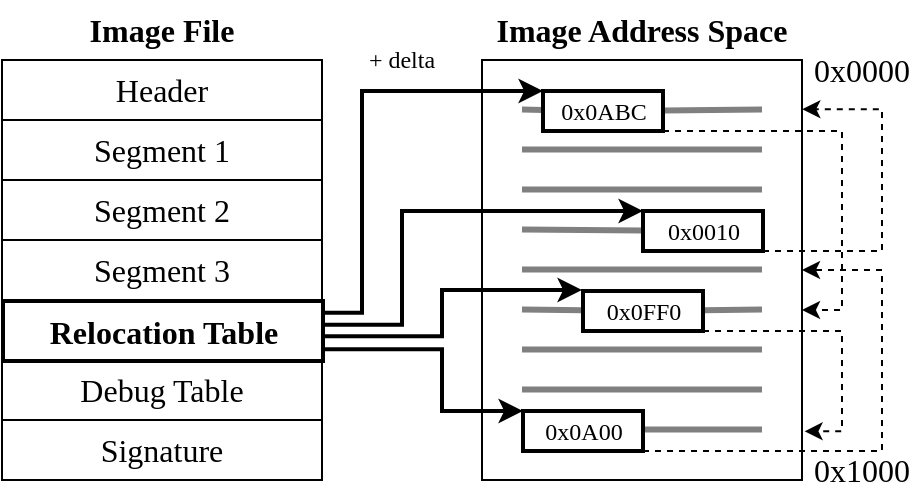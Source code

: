 <mxfile version="20.8.20" type="device"><diagram id="RJ2M5GttY93g6CErPwEI" name="Page-1"><mxGraphModel dx="594" dy="486" grid="1" gridSize="5" guides="1" tooltips="1" connect="1" arrows="1" fold="1" page="0" pageScale="1" pageWidth="850" pageHeight="1100" math="0" shadow="0"><root><mxCell id="0"/><mxCell id="1" parent="0"/><mxCell id="Rv4oQAjvhtdQoDFrsDv1-49" value="" style="rounded=0;whiteSpace=wrap;html=1;" parent="1" vertex="1"><mxGeometry x="520" y="390" width="160" height="210" as="geometry"/></mxCell><mxCell id="Rv4oQAjvhtdQoDFrsDv1-50" value="&lt;b&gt;Image Address Space&lt;/b&gt;" style="text;html=1;strokeColor=none;fillColor=none;align=center;verticalAlign=middle;whiteSpace=wrap;rounded=0;fontFamily=LMRoman10-Regular;fontSize=16;fontColor=default;" parent="1" vertex="1"><mxGeometry x="520" y="360" width="160" height="30" as="geometry"/></mxCell><mxCell id="Rv4oQAjvhtdQoDFrsDv1-51" value="&lt;font face=&quot;LMMonoLt10-Regular&quot; style=&quot;font-size: 16px;&quot;&gt;0x0000&lt;/font&gt;" style="text;html=1;strokeColor=none;fillColor=none;align=center;verticalAlign=middle;whiteSpace=wrap;rounded=0;" parent="1" vertex="1"><mxGeometry x="680" y="380" width="60" height="30" as="geometry"/></mxCell><mxCell id="Rv4oQAjvhtdQoDFrsDv1-52" value="&lt;font face=&quot;LMMonoLt10-Regular&quot; style=&quot;font-size: 16px;&quot;&gt;0x1000&lt;/font&gt;" style="text;html=1;strokeColor=none;fillColor=none;align=center;verticalAlign=middle;whiteSpace=wrap;rounded=0;strokeWidth=1;" parent="1" vertex="1"><mxGeometry x="680" y="580" width="60" height="30" as="geometry"/></mxCell><mxCell id="Rv4oQAjvhtdQoDFrsDv1-53" value="" style="endArrow=none;html=1;rounded=0;fontSize=16;strokeWidth=3;startArrow=none;strokeColor=#808080;" parent="1" source="Rv4oQAjvhtdQoDFrsDv1-74" edge="1"><mxGeometry width="50" height="50" relative="1" as="geometry"><mxPoint x="540" y="414.76" as="sourcePoint"/><mxPoint x="660" y="414.76" as="targetPoint"/><Array as="points"/></mxGeometry></mxCell><mxCell id="Rv4oQAjvhtdQoDFrsDv1-54" value="" style="endArrow=none;html=1;rounded=0;fontSize=16;strokeWidth=3;strokeColor=#808080;" parent="1" edge="1"><mxGeometry width="50" height="50" relative="1" as="geometry"><mxPoint x="540" y="434.76" as="sourcePoint"/><mxPoint x="660" y="434.76" as="targetPoint"/><Array as="points"/></mxGeometry></mxCell><mxCell id="Rv4oQAjvhtdQoDFrsDv1-55" value="" style="endArrow=none;html=1;rounded=0;fontSize=16;strokeWidth=3;strokeColor=#808080;" parent="1" edge="1"><mxGeometry width="50" height="50" relative="1" as="geometry"><mxPoint x="540" y="454.76" as="sourcePoint"/><mxPoint x="660" y="454.76" as="targetPoint"/><Array as="points"/></mxGeometry></mxCell><mxCell id="Rv4oQAjvhtdQoDFrsDv1-56" value="" style="endArrow=none;html=1;rounded=0;fontSize=16;strokeWidth=3;startArrow=none;" parent="1" source="Rv4oQAjvhtdQoDFrsDv1-78" edge="1"><mxGeometry width="50" height="50" relative="1" as="geometry"><mxPoint x="540" y="474.76" as="sourcePoint"/><mxPoint x="660" y="474.76" as="targetPoint"/><Array as="points"/></mxGeometry></mxCell><mxCell id="Rv4oQAjvhtdQoDFrsDv1-57" value="" style="endArrow=none;html=1;rounded=0;fontSize=16;strokeWidth=3;strokeColor=#808080;" parent="1" edge="1"><mxGeometry width="50" height="50" relative="1" as="geometry"><mxPoint x="540" y="494.76" as="sourcePoint"/><mxPoint x="660" y="494.76" as="targetPoint"/><Array as="points"><mxPoint x="600" y="494.76"/></Array></mxGeometry></mxCell><mxCell id="Rv4oQAjvhtdQoDFrsDv1-58" value="" style="endArrow=none;html=1;rounded=0;fontSize=16;strokeWidth=3;strokeColor=#808080;" parent="1" edge="1"><mxGeometry width="50" height="50" relative="1" as="geometry"><mxPoint x="540" y="574.76" as="sourcePoint"/><mxPoint x="660" y="574.76" as="targetPoint"/><Array as="points"/></mxGeometry></mxCell><mxCell id="Rv4oQAjvhtdQoDFrsDv1-59" value="" style="endArrow=none;html=1;rounded=0;fontSize=16;strokeWidth=3;strokeColor=#808080;" parent="1" edge="1"><mxGeometry width="50" height="50" relative="1" as="geometry"><mxPoint x="540" y="554.76" as="sourcePoint"/><mxPoint x="660" y="554.76" as="targetPoint"/><Array as="points"/></mxGeometry></mxCell><mxCell id="Rv4oQAjvhtdQoDFrsDv1-60" value="" style="endArrow=none;html=1;rounded=0;fontSize=16;strokeWidth=3;strokeColor=#808080;" parent="1" edge="1"><mxGeometry width="50" height="50" relative="1" as="geometry"><mxPoint x="540" y="534.76" as="sourcePoint"/><mxPoint x="660" y="534.76" as="targetPoint"/><Array as="points"/></mxGeometry></mxCell><mxCell id="Rv4oQAjvhtdQoDFrsDv1-61" value="" style="endArrow=none;html=1;rounded=0;fontSize=16;strokeWidth=3;startArrow=none;strokeColor=#808080;" parent="1" source="Rv4oQAjvhtdQoDFrsDv1-82" edge="1"><mxGeometry width="50" height="50" relative="1" as="geometry"><mxPoint x="540" y="514.76" as="sourcePoint"/><mxPoint x="660" y="514.76" as="targetPoint"/><Array as="points"/></mxGeometry></mxCell><mxCell id="Rv4oQAjvhtdQoDFrsDv1-62" value="&lt;font style=&quot;font-size: 16px;&quot; face=&quot;LMRoman10-Regular&quot;&gt;Header&lt;/font&gt;" style="rounded=0;whiteSpace=wrap;html=1;" parent="1" vertex="1"><mxGeometry x="280" y="390" width="160" height="30" as="geometry"/></mxCell><mxCell id="Rv4oQAjvhtdQoDFrsDv1-63" value="&lt;font style=&quot;font-size: 16px;&quot; face=&quot;LMRoman10-Regular&quot;&gt;Segment 1&lt;/font&gt;" style="rounded=0;whiteSpace=wrap;html=1;" parent="1" vertex="1"><mxGeometry x="280" y="420" width="160" height="30" as="geometry"/></mxCell><mxCell id="Rv4oQAjvhtdQoDFrsDv1-64" value="&lt;span style=&quot;font-family: LMRoman10-Regular; font-size: 16px;&quot;&gt;Segment&lt;/span&gt;&lt;font style=&quot;font-size: 16px;&quot; face=&quot;LMRoman10-Regular&quot;&gt;&amp;nbsp;2&lt;/font&gt;" style="rounded=0;whiteSpace=wrap;html=1;" parent="1" vertex="1"><mxGeometry x="280" y="450" width="160" height="30" as="geometry"/></mxCell><mxCell id="Rv4oQAjvhtdQoDFrsDv1-65" value="&lt;span style=&quot;font-family: LMRoman10-Regular; font-size: 16px;&quot;&gt;Segment&lt;/span&gt;&lt;font style=&quot;font-size: 16px;&quot; face=&quot;LMRoman10-Regular&quot;&gt;&amp;nbsp;3&lt;/font&gt;" style="rounded=0;whiteSpace=wrap;html=1;" parent="1" vertex="1"><mxGeometry x="280" y="480" width="160" height="30" as="geometry"/></mxCell><mxCell id="Rv4oQAjvhtdQoDFrsDv1-66" style="edgeStyle=orthogonalEdgeStyle;rounded=0;orthogonalLoop=1;jettySize=auto;html=1;exitX=1;exitY=0.196;exitDx=0;exitDy=0;strokeWidth=2;fontSize=12;entryX=0;entryY=0;entryDx=0;entryDy=0;exitPerimeter=0;" parent="1" source="Rv4oQAjvhtdQoDFrsDv1-68" target="Rv4oQAjvhtdQoDFrsDv1-74" edge="1"><mxGeometry relative="1" as="geometry"><mxPoint x="550" y="410" as="targetPoint"/><Array as="points"><mxPoint x="460" y="516"/><mxPoint x="460" y="405"/></Array></mxGeometry></mxCell><mxCell id="Rv4oQAjvhtdQoDFrsDv1-67" style="edgeStyle=orthogonalEdgeStyle;rounded=0;orthogonalLoop=1;jettySize=auto;html=1;exitX=1;exitY=0.804;exitDx=0;exitDy=0;entryX=0;entryY=0;entryDx=0;entryDy=0;strokeWidth=2;exitPerimeter=0;" parent="1" source="Rv4oQAjvhtdQoDFrsDv1-68" target="Rv4oQAjvhtdQoDFrsDv1-85" edge="1"><mxGeometry relative="1" as="geometry"><Array as="points"><mxPoint x="500" y="534"/><mxPoint x="500" y="565"/></Array></mxGeometry></mxCell><mxCell id="Rv4oQAjvhtdQoDFrsDv1-86" style="edgeStyle=orthogonalEdgeStyle;rounded=0;orthogonalLoop=1;jettySize=auto;html=1;exitX=1.001;exitY=0.397;exitDx=0;exitDy=0;entryX=0;entryY=0;entryDx=0;entryDy=0;strokeColor=#000000;strokeWidth=2;fontFamily=Helvetica;fontSize=4;exitPerimeter=0;" parent="1" source="Rv4oQAjvhtdQoDFrsDv1-68" target="Rv4oQAjvhtdQoDFrsDv1-78" edge="1"><mxGeometry relative="1" as="geometry"><Array as="points"><mxPoint x="480" y="522"/><mxPoint x="480" y="465"/></Array></mxGeometry></mxCell><mxCell id="Rv4oQAjvhtdQoDFrsDv1-87" style="edgeStyle=orthogonalEdgeStyle;rounded=0;orthogonalLoop=1;jettySize=auto;html=1;exitX=1;exitY=0.603;exitDx=0;exitDy=0;entryX=0;entryY=0;entryDx=0;entryDy=0;strokeColor=#000000;strokeWidth=2;fontFamily=Helvetica;fontSize=4;exitPerimeter=0;" parent="1" edge="1"><mxGeometry relative="1" as="geometry"><mxPoint x="440" y="528.09" as="sourcePoint"/><mxPoint x="570" y="505" as="targetPoint"/><Array as="points"><mxPoint x="500" y="528"/><mxPoint x="500" y="505"/></Array></mxGeometry></mxCell><mxCell id="Rv4oQAjvhtdQoDFrsDv1-69" value="&lt;font style=&quot;font-size: 16px;&quot; face=&quot;LMRoman10-Regular&quot;&gt;Debug Table&lt;br&gt;&lt;/font&gt;" style="rounded=0;whiteSpace=wrap;html=1;" parent="1" vertex="1"><mxGeometry x="280" y="540" width="160" height="30" as="geometry"/></mxCell><mxCell id="Rv4oQAjvhtdQoDFrsDv1-70" value="&lt;font style=&quot;font-size: 16px;&quot; face=&quot;LMRoman10-Regular&quot;&gt;Signature&lt;br&gt;&lt;/font&gt;" style="rounded=0;whiteSpace=wrap;html=1;" parent="1" vertex="1"><mxGeometry x="280" y="570" width="160" height="30" as="geometry"/></mxCell><mxCell id="Rv4oQAjvhtdQoDFrsDv1-71" value="&lt;b&gt;Image File&lt;/b&gt;" style="text;html=1;strokeColor=none;fillColor=none;align=center;verticalAlign=middle;whiteSpace=wrap;rounded=0;fontFamily=LMRoman10-Regular;fontSize=16;fontColor=default;" parent="1" vertex="1"><mxGeometry x="280" y="360" width="160" height="30" as="geometry"/></mxCell><mxCell id="Rv4oQAjvhtdQoDFrsDv1-72" style="edgeStyle=orthogonalEdgeStyle;rounded=0;orthogonalLoop=1;jettySize=auto;html=1;exitX=1;exitY=1;exitDx=0;exitDy=0;strokeColor=#000000;strokeWidth=1;fontSize=12;dashed=1;" parent="1" source="Rv4oQAjvhtdQoDFrsDv1-74" edge="1"><mxGeometry relative="1" as="geometry"><mxPoint x="680" y="515" as="targetPoint"/><Array as="points"><mxPoint x="700" y="425"/><mxPoint x="700" y="515"/></Array></mxGeometry></mxCell><mxCell id="Rv4oQAjvhtdQoDFrsDv1-75" value="" style="endArrow=none;html=1;rounded=0;fontSize=16;strokeWidth=3;strokeColor=#808080;" parent="1" target="Rv4oQAjvhtdQoDFrsDv1-74" edge="1"><mxGeometry width="50" height="50" relative="1" as="geometry"><mxPoint x="540" y="414.76" as="sourcePoint"/><mxPoint x="660" y="414.76" as="targetPoint"/><Array as="points"/></mxGeometry></mxCell><mxCell id="Rv4oQAjvhtdQoDFrsDv1-76" style="edgeStyle=orthogonalEdgeStyle;rounded=0;orthogonalLoop=1;jettySize=auto;html=1;exitX=1;exitY=1;exitDx=0;exitDy=0;entryX=1.001;entryY=0.117;entryDx=0;entryDy=0;strokeWidth=1;fontSize=12;entryPerimeter=0;dashed=1;" parent="1" source="Rv4oQAjvhtdQoDFrsDv1-78" target="Rv4oQAjvhtdQoDFrsDv1-49" edge="1"><mxGeometry relative="1" as="geometry"><Array as="points"><mxPoint x="720" y="485"/><mxPoint x="720" y="415"/></Array></mxGeometry></mxCell><mxCell id="Rv4oQAjvhtdQoDFrsDv1-79" value="" style="endArrow=none;html=1;rounded=0;fontSize=16;strokeWidth=3;strokeColor=#808080;" parent="1" target="Rv4oQAjvhtdQoDFrsDv1-78" edge="1"><mxGeometry width="50" height="50" relative="1" as="geometry"><mxPoint x="540" y="474.76" as="sourcePoint"/><mxPoint x="660" y="474.76" as="targetPoint"/><Array as="points"/></mxGeometry></mxCell><mxCell id="Rv4oQAjvhtdQoDFrsDv1-80" value="&lt;font face=&quot;LMRoman10-Regular&quot;&gt;+ delta&lt;/font&gt;" style="text;html=1;strokeColor=none;fillColor=none;align=center;verticalAlign=middle;whiteSpace=wrap;rounded=0;fontSize=12;" parent="1" vertex="1"><mxGeometry x="450" y="375" width="60" height="30" as="geometry"/></mxCell><mxCell id="Rv4oQAjvhtdQoDFrsDv1-81" style="edgeStyle=orthogonalEdgeStyle;rounded=0;orthogonalLoop=1;jettySize=auto;html=1;exitX=1;exitY=1;exitDx=0;exitDy=0;entryX=1.008;entryY=0.884;entryDx=0;entryDy=0;entryPerimeter=0;dashed=1;" parent="1" source="Rv4oQAjvhtdQoDFrsDv1-82" target="Rv4oQAjvhtdQoDFrsDv1-49" edge="1"><mxGeometry relative="1" as="geometry"><Array as="points"><mxPoint x="700" y="525"/><mxPoint x="700" y="576"/></Array></mxGeometry></mxCell><mxCell id="Rv4oQAjvhtdQoDFrsDv1-83" value="" style="endArrow=none;html=1;rounded=0;fontSize=16;strokeWidth=3;strokeColor=#808080;" parent="1" target="Rv4oQAjvhtdQoDFrsDv1-82" edge="1"><mxGeometry width="50" height="50" relative="1" as="geometry"><mxPoint x="540" y="514.76" as="sourcePoint"/><mxPoint x="660" y="514.76" as="targetPoint"/><Array as="points"/></mxGeometry></mxCell><mxCell id="Rv4oQAjvhtdQoDFrsDv1-84" style="edgeStyle=orthogonalEdgeStyle;rounded=0;orthogonalLoop=1;jettySize=auto;html=1;exitX=1;exitY=1;exitDx=0;exitDy=0;entryX=1;entryY=0.5;entryDx=0;entryDy=0;dashed=1;" parent="1" source="Rv4oQAjvhtdQoDFrsDv1-85" target="Rv4oQAjvhtdQoDFrsDv1-49" edge="1"><mxGeometry relative="1" as="geometry"><Array as="points"><mxPoint x="720" y="585"/><mxPoint x="720" y="495"/></Array></mxGeometry></mxCell><mxCell id="Rv4oQAjvhtdQoDFrsDv1-74" value="&lt;font face=&quot;LMMonoLt10-Regular&quot; style=&quot;font-size: 12px;&quot;&gt;0x0ABC&lt;/font&gt;" style="rounded=0;whiteSpace=wrap;html=1;fontSize=16;strokeWidth=2;spacing=2;spacingBottom=4;" parent="1" vertex="1"><mxGeometry x="550.5" y="405.5" width="60" height="20" as="geometry"/></mxCell><mxCell id="Rv4oQAjvhtdQoDFrsDv1-78" value="&lt;font face=&quot;LMMonoLt10-Regular&quot; style=&quot;font-size: 12px;&quot;&gt;0x0010&lt;/font&gt;" style="rounded=0;whiteSpace=wrap;html=1;fontSize=16;verticalAlign=middle;strokeWidth=2;spacingBottom=4;" parent="1" vertex="1"><mxGeometry x="600.5" y="465.5" width="60" height="20" as="geometry"/></mxCell><mxCell id="Rv4oQAjvhtdQoDFrsDv1-82" value="&lt;font face=&quot;LMMonoLt10-Regular&quot; style=&quot;font-size: 12px;&quot;&gt;0x0FF0&lt;/font&gt;" style="rounded=0;whiteSpace=wrap;html=1;fontSize=16;verticalAlign=middle;strokeWidth=2;spacingBottom=4;" parent="1" vertex="1"><mxGeometry x="570.5" y="505.5" width="60" height="20" as="geometry"/></mxCell><mxCell id="Rv4oQAjvhtdQoDFrsDv1-85" value="&lt;font face=&quot;LMMonoLt10-Regular&quot; style=&quot;font-size: 12px;&quot;&gt;0x0A00&lt;/font&gt;" style="rounded=0;whiteSpace=wrap;html=1;fontSize=16;verticalAlign=middle;strokeWidth=2;spacingBottom=4;" parent="1" vertex="1"><mxGeometry x="540.5" y="565.5" width="60" height="20" as="geometry"/></mxCell><mxCell id="Rv4oQAjvhtdQoDFrsDv1-68" value="&lt;font style=&quot;font-size: 16px;&quot; face=&quot;LMRoman10-Regular&quot;&gt;&lt;b&gt;Relocation Table&lt;/b&gt;&lt;br&gt;&lt;/font&gt;" style="rounded=0;whiteSpace=wrap;html=1;strokeWidth=2;" parent="1" vertex="1"><mxGeometry x="280.5" y="510.5" width="160" height="30" as="geometry"/></mxCell></root></mxGraphModel></diagram></mxfile>